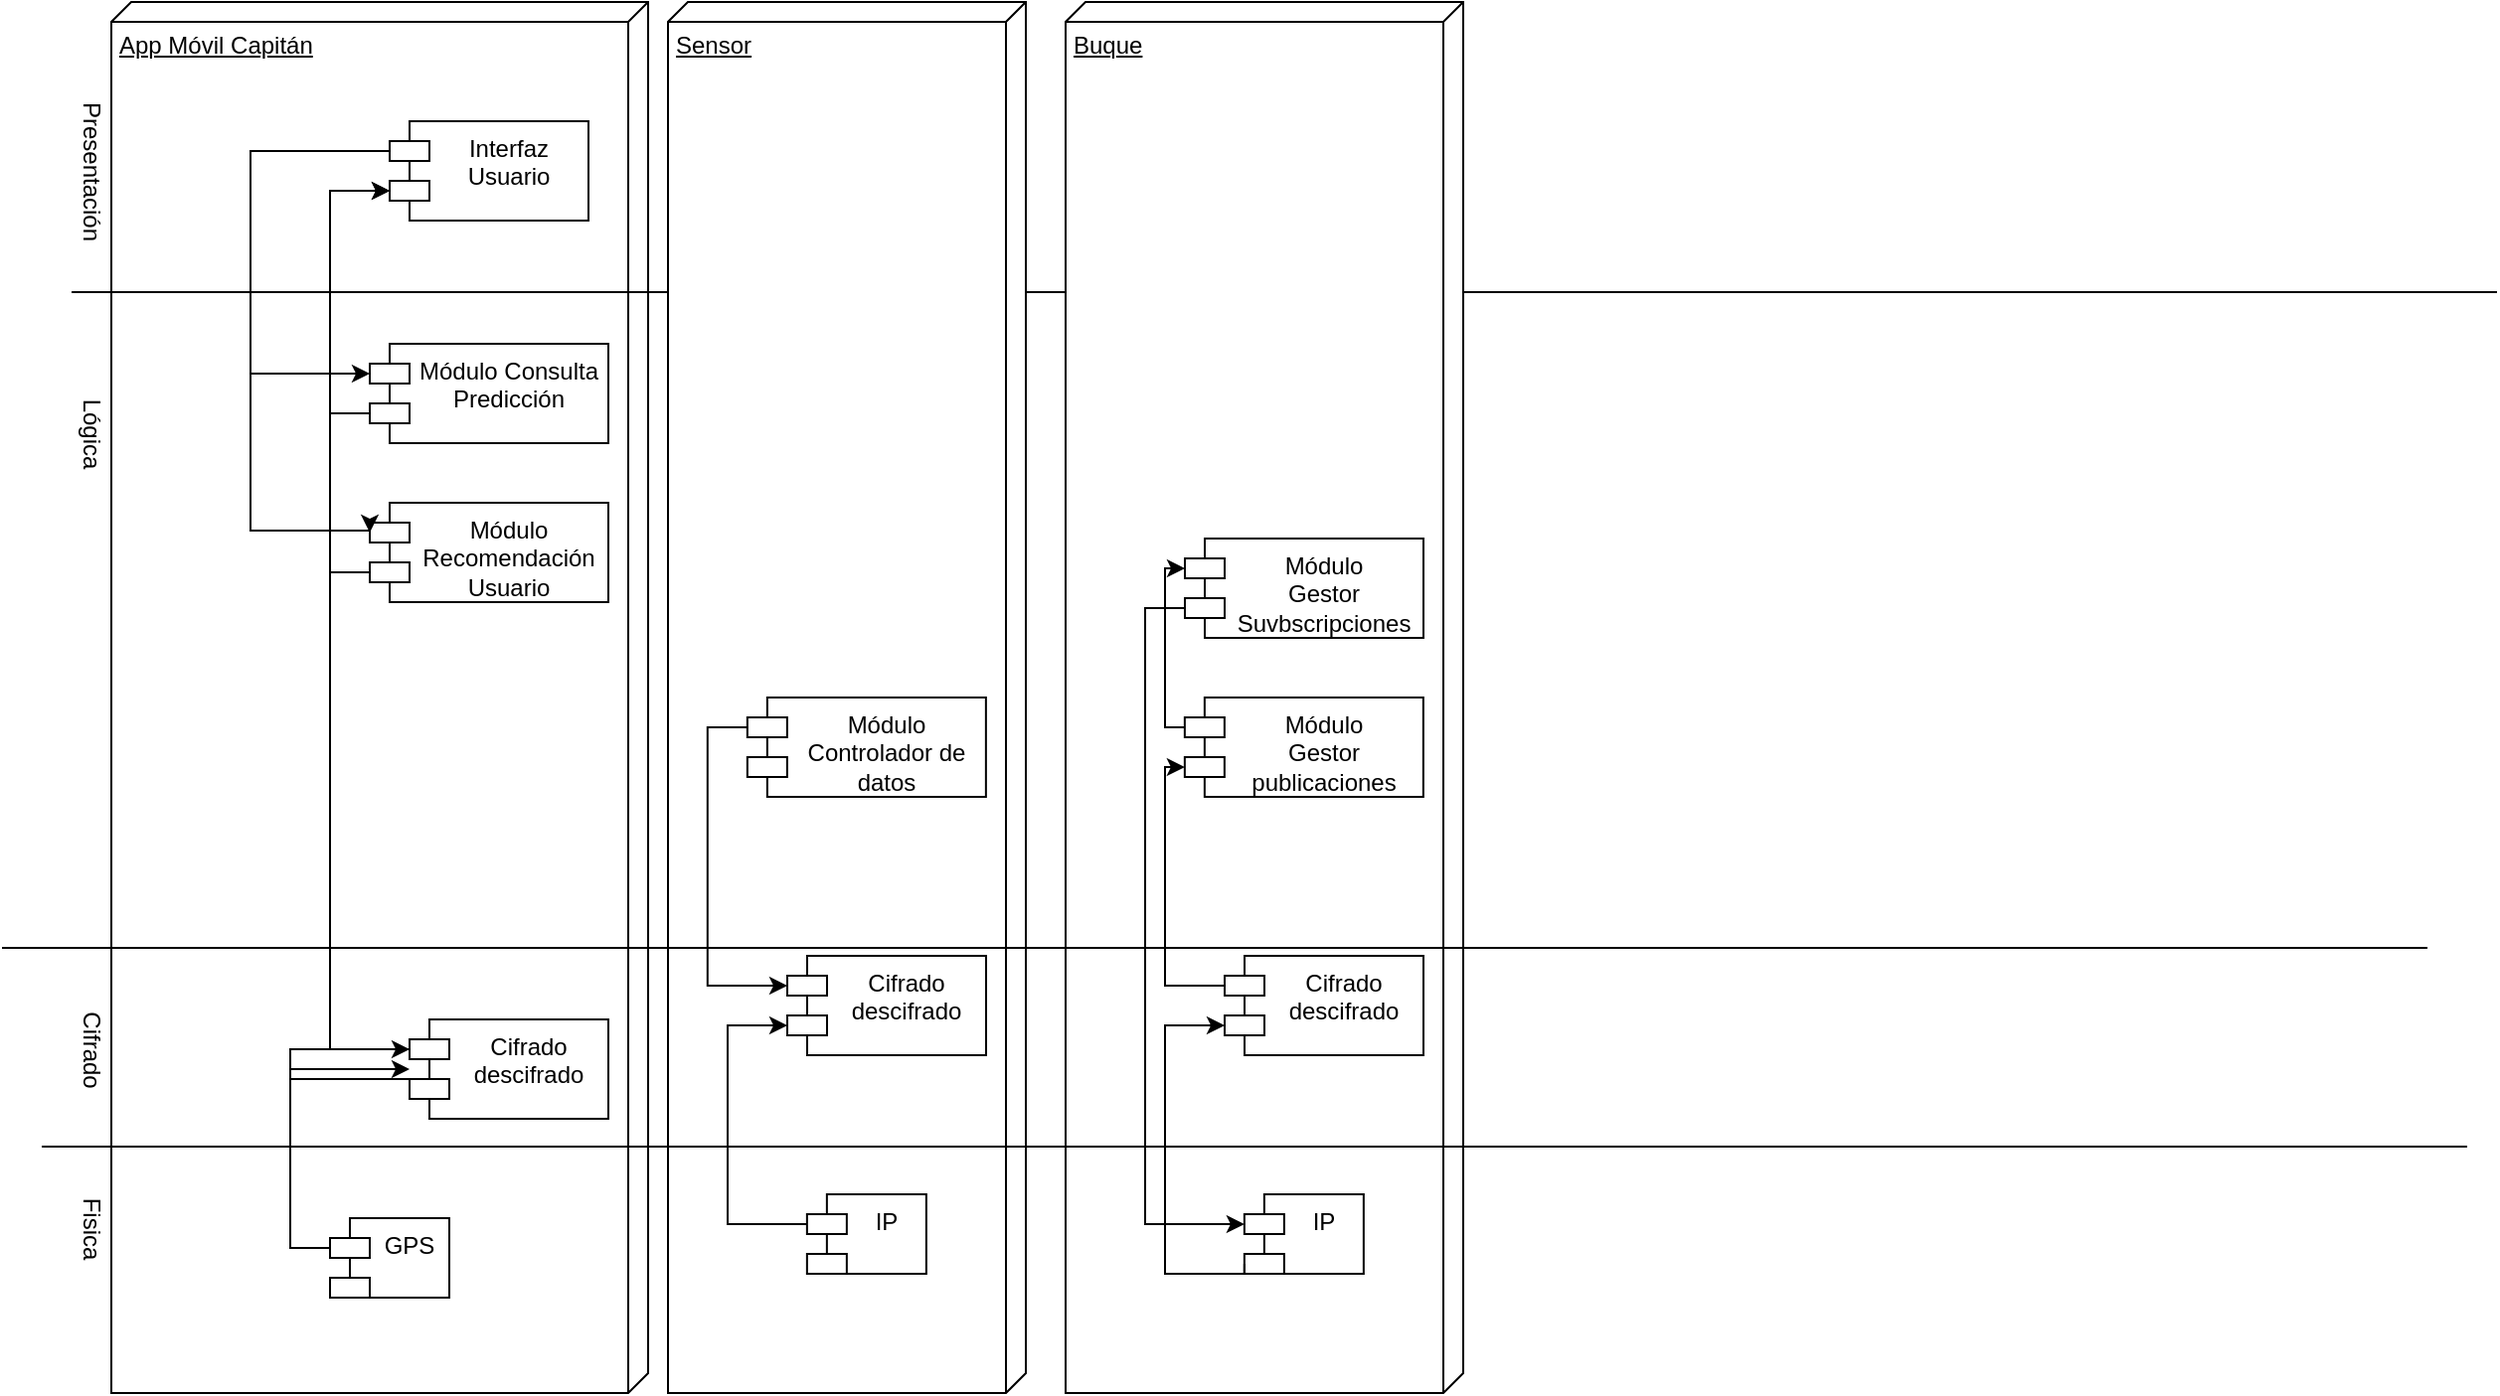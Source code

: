 <mxfile version="24.0.7" type="github">
  <diagram name="Page-1" id="5f0bae14-7c28-e335-631c-24af17079c00">
    <mxGraphModel dx="2159" dy="563" grid="1" gridSize="10" guides="1" tooltips="1" connect="1" arrows="1" fold="1" page="1" pageScale="1" pageWidth="1100" pageHeight="850" background="none" math="0" shadow="0">
      <root>
        <mxCell id="0" />
        <mxCell id="1" parent="0" />
        <mxCell id="DLwNo6UtiTYIvXjJcbHC-2" value="App Móvil Capitán" style="verticalAlign=top;align=left;spacingTop=8;spacingLeft=2;spacingRight=12;shape=cube;size=10;direction=south;fontStyle=4;html=1;whiteSpace=wrap;" vertex="1" parent="1">
          <mxGeometry x="50" y="78" width="270" height="700" as="geometry" />
        </mxCell>
        <mxCell id="DLwNo6UtiTYIvXjJcbHC-3" value="" style="line;strokeWidth=1;fillColor=none;align=left;verticalAlign=middle;spacingTop=-1;spacingLeft=3;spacingRight=3;rotatable=0;labelPosition=right;points=[];portConstraint=eastwest;strokeColor=inherit;" vertex="1" parent="1">
          <mxGeometry x="30" y="220" width="1220" height="8" as="geometry" />
        </mxCell>
        <mxCell id="DLwNo6UtiTYIvXjJcbHC-6" value="Presentación" style="text;html=1;align=center;verticalAlign=middle;resizable=0;points=[];autosize=1;strokeColor=none;fillColor=none;rotation=90;" vertex="1" parent="1">
          <mxGeometry x="-5" y="148" width="90" height="30" as="geometry" />
        </mxCell>
        <mxCell id="DLwNo6UtiTYIvXjJcbHC-7" value="Lógica" style="text;html=1;align=center;verticalAlign=middle;resizable=0;points=[];autosize=1;strokeColor=none;fillColor=none;rotation=90;" vertex="1" parent="1">
          <mxGeometry x="10" y="280" width="60" height="30" as="geometry" />
        </mxCell>
        <mxCell id="DLwNo6UtiTYIvXjJcbHC-8" value="Cifrado" style="text;html=1;align=center;verticalAlign=middle;resizable=0;points=[];autosize=1;strokeColor=none;fillColor=none;rotation=90;" vertex="1" parent="1">
          <mxGeometry x="10" y="590" width="60" height="30" as="geometry" />
        </mxCell>
        <mxCell id="DLwNo6UtiTYIvXjJcbHC-9" value="Fisica" style="text;html=1;align=center;verticalAlign=middle;resizable=0;points=[];autosize=1;strokeColor=none;fillColor=none;rotation=90;" vertex="1" parent="1">
          <mxGeometry x="15" y="680" width="50" height="30" as="geometry" />
        </mxCell>
        <mxCell id="DLwNo6UtiTYIvXjJcbHC-25" style="edgeStyle=orthogonalEdgeStyle;rounded=0;orthogonalLoop=1;jettySize=auto;html=1;exitX=0;exitY=0;exitDx=0;exitDy=15;exitPerimeter=0;entryX=0;entryY=0;entryDx=0;entryDy=15;entryPerimeter=0;" edge="1" parent="1" source="DLwNo6UtiTYIvXjJcbHC-12" target="DLwNo6UtiTYIvXjJcbHC-13">
          <mxGeometry relative="1" as="geometry">
            <mxPoint x="169.93" y="163.97" as="sourcePoint" />
            <mxPoint x="159.93" y="278.97" as="targetPoint" />
            <Array as="points">
              <mxPoint x="120" y="153" />
              <mxPoint x="120" y="265" />
            </Array>
          </mxGeometry>
        </mxCell>
        <mxCell id="DLwNo6UtiTYIvXjJcbHC-12" value="&lt;div&gt;Interfaz &lt;br&gt;&lt;/div&gt;&lt;div&gt;Usuario&lt;br&gt;&lt;/div&gt;" style="shape=module;align=left;spacingLeft=20;align=center;verticalAlign=top;whiteSpace=wrap;html=1;" vertex="1" parent="1">
          <mxGeometry x="190" y="138" width="100" height="50" as="geometry" />
        </mxCell>
        <mxCell id="DLwNo6UtiTYIvXjJcbHC-13" value="&lt;div&gt;Módulo Consulta&lt;br&gt;&lt;/div&gt;&lt;div&gt;Predicción&lt;br&gt;&lt;/div&gt;" style="shape=module;align=left;spacingLeft=20;align=center;verticalAlign=top;whiteSpace=wrap;html=1;" vertex="1" parent="1">
          <mxGeometry x="180" y="250" width="120" height="50" as="geometry" />
        </mxCell>
        <mxCell id="DLwNo6UtiTYIvXjJcbHC-38" style="edgeStyle=orthogonalEdgeStyle;rounded=0;orthogonalLoop=1;jettySize=auto;html=1;exitX=0;exitY=0;exitDx=0;exitDy=35;exitPerimeter=0;entryX=0;entryY=0;entryDx=0;entryDy=15;entryPerimeter=0;" edge="1" parent="1" source="DLwNo6UtiTYIvXjJcbHC-15" target="DLwNo6UtiTYIvXjJcbHC-16">
          <mxGeometry relative="1" as="geometry" />
        </mxCell>
        <mxCell id="DLwNo6UtiTYIvXjJcbHC-15" value="&lt;div&gt;Módulo&lt;/div&gt;&lt;div&gt;Recomendación &lt;br&gt;&lt;/div&gt;&lt;div&gt;Usuario&lt;br&gt;&lt;/div&gt;" style="shape=module;align=left;spacingLeft=20;align=center;verticalAlign=top;whiteSpace=wrap;html=1;" vertex="1" parent="1">
          <mxGeometry x="180" y="330" width="120" height="50" as="geometry" />
        </mxCell>
        <mxCell id="DLwNo6UtiTYIvXjJcbHC-37" style="edgeStyle=orthogonalEdgeStyle;rounded=0;orthogonalLoop=1;jettySize=auto;html=1;exitX=0;exitY=0;exitDx=0;exitDy=15;exitPerimeter=0;" edge="1" parent="1" source="DLwNo6UtiTYIvXjJcbHC-16">
          <mxGeometry relative="1" as="geometry">
            <mxPoint x="290" y="620" as="targetPoint" />
            <Array as="points">
              <mxPoint x="140" y="620" />
            </Array>
          </mxGeometry>
        </mxCell>
        <mxCell id="DLwNo6UtiTYIvXjJcbHC-23" value="GPS" style="shape=module;align=left;spacingLeft=20;align=center;verticalAlign=top;whiteSpace=wrap;html=1;" vertex="1" parent="1">
          <mxGeometry x="160" y="690" width="60" height="40" as="geometry" />
        </mxCell>
        <mxCell id="DLwNo6UtiTYIvXjJcbHC-32" style="edgeStyle=orthogonalEdgeStyle;rounded=0;orthogonalLoop=1;jettySize=auto;html=1;exitX=0;exitY=0;exitDx=0;exitDy=15;exitPerimeter=0;entryX=0;entryY=0;entryDx=0;entryDy=15;entryPerimeter=0;" edge="1" parent="1" source="DLwNo6UtiTYIvXjJcbHC-12" target="DLwNo6UtiTYIvXjJcbHC-15">
          <mxGeometry relative="1" as="geometry">
            <mxPoint x="200" y="163" as="sourcePoint" />
            <mxPoint x="190" y="275" as="targetPoint" />
            <Array as="points">
              <mxPoint x="120" y="153" />
              <mxPoint x="120" y="344" />
              <mxPoint x="180" y="344" />
            </Array>
          </mxGeometry>
        </mxCell>
        <mxCell id="DLwNo6UtiTYIvXjJcbHC-33" style="edgeStyle=orthogonalEdgeStyle;rounded=0;orthogonalLoop=1;jettySize=auto;html=1;exitX=0;exitY=0;exitDx=0;exitDy=35;exitPerimeter=0;entryX=0;entryY=0;entryDx=0;entryDy=35;entryPerimeter=0;" edge="1" parent="1" source="DLwNo6UtiTYIvXjJcbHC-13" target="DLwNo6UtiTYIvXjJcbHC-12">
          <mxGeometry relative="1" as="geometry" />
        </mxCell>
        <mxCell id="DLwNo6UtiTYIvXjJcbHC-34" style="edgeStyle=orthogonalEdgeStyle;rounded=0;orthogonalLoop=1;jettySize=auto;html=1;exitX=0;exitY=0;exitDx=0;exitDy=35;exitPerimeter=0;entryX=0;entryY=0;entryDx=0;entryDy=35;entryPerimeter=0;" edge="1" parent="1" source="DLwNo6UtiTYIvXjJcbHC-15" target="DLwNo6UtiTYIvXjJcbHC-12">
          <mxGeometry relative="1" as="geometry" />
        </mxCell>
        <mxCell id="DLwNo6UtiTYIvXjJcbHC-56" value="" style="edgeStyle=orthogonalEdgeStyle;rounded=0;orthogonalLoop=1;jettySize=auto;html=1;exitX=0;exitY=0;exitDx=0;exitDy=15;exitPerimeter=0;" edge="1" parent="1" source="DLwNo6UtiTYIvXjJcbHC-23" target="DLwNo6UtiTYIvXjJcbHC-16">
          <mxGeometry relative="1" as="geometry">
            <mxPoint x="290" y="620" as="targetPoint" />
            <mxPoint x="160" y="705" as="sourcePoint" />
            <Array as="points">
              <mxPoint x="140" y="705" />
            </Array>
          </mxGeometry>
        </mxCell>
        <mxCell id="DLwNo6UtiTYIvXjJcbHC-16" value="&lt;div&gt;Cifrado&lt;/div&gt;&lt;div&gt;descifrado&lt;br&gt;&lt;/div&gt;" style="shape=module;align=left;spacingLeft=20;align=center;verticalAlign=top;whiteSpace=wrap;html=1;" vertex="1" parent="1">
          <mxGeometry x="200" y="590" width="100" height="50" as="geometry" />
        </mxCell>
        <mxCell id="DLwNo6UtiTYIvXjJcbHC-57" value="" style="group" vertex="1" connectable="0" parent="1">
          <mxGeometry x="330" y="78" width="400" height="700" as="geometry" />
        </mxCell>
        <mxCell id="DLwNo6UtiTYIvXjJcbHC-4" value="Sensor" style="verticalAlign=top;align=left;spacingTop=8;spacingLeft=2;spacingRight=12;shape=cube;size=10;direction=south;fontStyle=4;html=1;whiteSpace=wrap;" vertex="1" parent="DLwNo6UtiTYIvXjJcbHC-57">
          <mxGeometry width="180" height="700" as="geometry" />
        </mxCell>
        <mxCell id="DLwNo6UtiTYIvXjJcbHC-5" value="Buque" style="verticalAlign=top;align=left;spacingTop=8;spacingLeft=2;spacingRight=12;shape=cube;size=10;direction=south;fontStyle=4;html=1;whiteSpace=wrap;" vertex="1" parent="DLwNo6UtiTYIvXjJcbHC-57">
          <mxGeometry x="200" width="200" height="700" as="geometry" />
        </mxCell>
        <mxCell id="DLwNo6UtiTYIvXjJcbHC-43" value="" style="group" vertex="1" connectable="0" parent="DLwNo6UtiTYIvXjJcbHC-57">
          <mxGeometry x="30" y="350" width="130" height="290" as="geometry" />
        </mxCell>
        <mxCell id="DLwNo6UtiTYIvXjJcbHC-18" value="IP" style="shape=module;align=left;spacingLeft=20;align=center;verticalAlign=top;whiteSpace=wrap;html=1;" vertex="1" parent="DLwNo6UtiTYIvXjJcbHC-43">
          <mxGeometry x="39.93" y="250" width="60" height="40" as="geometry" />
        </mxCell>
        <mxCell id="DLwNo6UtiTYIvXjJcbHC-36" style="edgeStyle=orthogonalEdgeStyle;rounded=0;orthogonalLoop=1;jettySize=auto;html=1;exitX=0;exitY=0;exitDx=0;exitDy=15;exitPerimeter=0;entryX=0;entryY=0;entryDx=0;entryDy=35;entryPerimeter=0;" edge="1" parent="DLwNo6UtiTYIvXjJcbHC-43" source="DLwNo6UtiTYIvXjJcbHC-18" target="DLwNo6UtiTYIvXjJcbHC-39">
          <mxGeometry relative="1" as="geometry">
            <mxPoint x="39.93" y="180" as="targetPoint" />
            <Array as="points">
              <mxPoint y="265" />
              <mxPoint y="165" />
            </Array>
          </mxGeometry>
        </mxCell>
        <mxCell id="DLwNo6UtiTYIvXjJcbHC-39" value="&lt;div&gt;Cifrado&lt;/div&gt;&lt;div&gt;descifrado&lt;br&gt;&lt;/div&gt;" style="shape=module;align=left;spacingLeft=20;align=center;verticalAlign=top;whiteSpace=wrap;html=1;" vertex="1" parent="DLwNo6UtiTYIvXjJcbHC-43">
          <mxGeometry x="30" y="130" width="100" height="50" as="geometry" />
        </mxCell>
        <mxCell id="DLwNo6UtiTYIvXjJcbHC-40" value="&lt;div&gt;Módulo&lt;/div&gt;Controlador de datos" style="shape=module;align=left;spacingLeft=20;align=center;verticalAlign=top;whiteSpace=wrap;html=1;" vertex="1" parent="DLwNo6UtiTYIvXjJcbHC-43">
          <mxGeometry x="9.93" width="120" height="50" as="geometry" />
        </mxCell>
        <mxCell id="DLwNo6UtiTYIvXjJcbHC-42" style="edgeStyle=orthogonalEdgeStyle;rounded=0;orthogonalLoop=1;jettySize=auto;html=1;exitX=0;exitY=0;exitDx=0;exitDy=15;exitPerimeter=0;entryX=0;entryY=0;entryDx=0;entryDy=15;entryPerimeter=0;" edge="1" parent="DLwNo6UtiTYIvXjJcbHC-43" source="DLwNo6UtiTYIvXjJcbHC-40" target="DLwNo6UtiTYIvXjJcbHC-39">
          <mxGeometry relative="1" as="geometry" />
        </mxCell>
        <mxCell id="DLwNo6UtiTYIvXjJcbHC-44" value="" style="group" vertex="1" connectable="0" parent="DLwNo6UtiTYIvXjJcbHC-57">
          <mxGeometry x="250" y="350" width="130" height="290" as="geometry" />
        </mxCell>
        <mxCell id="DLwNo6UtiTYIvXjJcbHC-45" value="IP" style="shape=module;align=left;spacingLeft=20;align=center;verticalAlign=top;whiteSpace=wrap;html=1;" vertex="1" parent="DLwNo6UtiTYIvXjJcbHC-44">
          <mxGeometry x="39.93" y="250" width="60" height="40" as="geometry" />
        </mxCell>
        <mxCell id="DLwNo6UtiTYIvXjJcbHC-46" style="edgeStyle=orthogonalEdgeStyle;rounded=0;orthogonalLoop=1;jettySize=auto;html=1;exitX=0;exitY=0;exitDx=0;exitDy=35;exitPerimeter=0;entryX=0;entryY=0;entryDx=0;entryDy=35;entryPerimeter=0;" edge="1" parent="DLwNo6UtiTYIvXjJcbHC-44" source="DLwNo6UtiTYIvXjJcbHC-45" target="DLwNo6UtiTYIvXjJcbHC-47">
          <mxGeometry relative="1" as="geometry">
            <mxPoint x="39.93" y="180" as="targetPoint" />
            <Array as="points">
              <mxPoint x="40" y="290" />
              <mxPoint y="290" />
              <mxPoint y="165" />
            </Array>
          </mxGeometry>
        </mxCell>
        <mxCell id="DLwNo6UtiTYIvXjJcbHC-47" value="&lt;div&gt;Cifrado&lt;/div&gt;&lt;div&gt;descifrado&lt;br&gt;&lt;/div&gt;" style="shape=module;align=left;spacingLeft=20;align=center;verticalAlign=top;whiteSpace=wrap;html=1;" vertex="1" parent="DLwNo6UtiTYIvXjJcbHC-44">
          <mxGeometry x="30" y="130" width="100" height="50" as="geometry" />
        </mxCell>
        <mxCell id="DLwNo6UtiTYIvXjJcbHC-48" value="&lt;div&gt;Módulo&lt;/div&gt;Gestor publicaciones" style="shape=module;align=left;spacingLeft=20;align=center;verticalAlign=top;whiteSpace=wrap;html=1;" vertex="1" parent="DLwNo6UtiTYIvXjJcbHC-44">
          <mxGeometry x="9.93" width="120" height="50" as="geometry" />
        </mxCell>
        <mxCell id="DLwNo6UtiTYIvXjJcbHC-54" style="edgeStyle=orthogonalEdgeStyle;rounded=0;orthogonalLoop=1;jettySize=auto;html=1;exitX=0;exitY=0;exitDx=0;exitDy=15;exitPerimeter=0;entryX=0;entryY=0;entryDx=0;entryDy=35;entryPerimeter=0;" edge="1" parent="DLwNo6UtiTYIvXjJcbHC-44" source="DLwNo6UtiTYIvXjJcbHC-47" target="DLwNo6UtiTYIvXjJcbHC-48">
          <mxGeometry relative="1" as="geometry">
            <Array as="points">
              <mxPoint y="145" />
              <mxPoint y="35" />
            </Array>
          </mxGeometry>
        </mxCell>
        <mxCell id="DLwNo6UtiTYIvXjJcbHC-50" value="&lt;div&gt;Módulo&lt;/div&gt;&lt;div&gt;Gestor&lt;/div&gt;&lt;div&gt;Suvbscripciones&lt;br&gt;&lt;/div&gt;" style="shape=module;align=left;spacingLeft=20;align=center;verticalAlign=top;whiteSpace=wrap;html=1;" vertex="1" parent="DLwNo6UtiTYIvXjJcbHC-57">
          <mxGeometry x="260" y="270" width="120" height="50" as="geometry" />
        </mxCell>
        <mxCell id="DLwNo6UtiTYIvXjJcbHC-51" style="edgeStyle=orthogonalEdgeStyle;rounded=0;orthogonalLoop=1;jettySize=auto;html=1;exitX=0;exitY=0;exitDx=0;exitDy=35;exitPerimeter=0;entryX=0;entryY=0;entryDx=0;entryDy=15;entryPerimeter=0;" edge="1" parent="DLwNo6UtiTYIvXjJcbHC-57" source="DLwNo6UtiTYIvXjJcbHC-50" target="DLwNo6UtiTYIvXjJcbHC-45">
          <mxGeometry relative="1" as="geometry" />
        </mxCell>
        <mxCell id="DLwNo6UtiTYIvXjJcbHC-55" style="edgeStyle=orthogonalEdgeStyle;rounded=0;orthogonalLoop=1;jettySize=auto;html=1;exitX=0;exitY=0;exitDx=0;exitDy=15;exitPerimeter=0;entryX=0;entryY=0;entryDx=0;entryDy=15;entryPerimeter=0;" edge="1" parent="DLwNo6UtiTYIvXjJcbHC-57" source="DLwNo6UtiTYIvXjJcbHC-48" target="DLwNo6UtiTYIvXjJcbHC-50">
          <mxGeometry relative="1" as="geometry">
            <Array as="points">
              <mxPoint x="250" y="365" />
              <mxPoint x="250" y="285" />
            </Array>
          </mxGeometry>
        </mxCell>
        <mxCell id="DLwNo6UtiTYIvXjJcbHC-10" value="" style="line;strokeWidth=1;fillColor=none;align=left;verticalAlign=middle;spacingTop=-1;spacingLeft=3;spacingRight=3;rotatable=0;labelPosition=right;points=[];portConstraint=eastwest;strokeColor=inherit;" vertex="1" parent="1">
          <mxGeometry x="-5" y="550" width="1220" height="8" as="geometry" />
        </mxCell>
        <mxCell id="DLwNo6UtiTYIvXjJcbHC-11" value="" style="line;strokeWidth=1;fillColor=none;align=left;verticalAlign=middle;spacingTop=-1;spacingLeft=3;spacingRight=3;rotatable=0;labelPosition=right;points=[];portConstraint=eastwest;strokeColor=inherit;" vertex="1" parent="1">
          <mxGeometry x="15" y="650" width="1220" height="8" as="geometry" />
        </mxCell>
      </root>
    </mxGraphModel>
  </diagram>
</mxfile>
